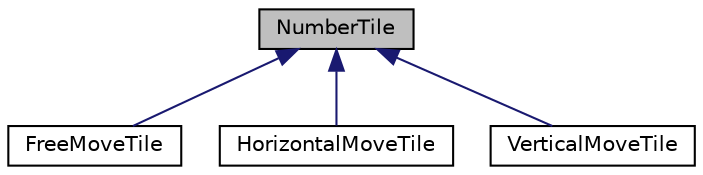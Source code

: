 digraph "NumberTile"
{
  edge [fontname="Helvetica",fontsize="10",labelfontname="Helvetica",labelfontsize="10"];
  node [fontname="Helvetica",fontsize="10",shape=record];
  Node0 [label="NumberTile",height=0.2,width=0.4,color="black", fillcolor="grey75", style="filled", fontcolor="black"];
  Node0 -> Node1 [dir="back",color="midnightblue",fontsize="10",style="solid",fontname="Helvetica"];
  Node1 [label="FreeMoveTile",height=0.2,width=0.4,color="black", fillcolor="white", style="filled",URL="$classFreeMoveTile.html"];
  Node0 -> Node2 [dir="back",color="midnightblue",fontsize="10",style="solid",fontname="Helvetica"];
  Node2 [label="HorizontalMoveTile",height=0.2,width=0.4,color="black", fillcolor="white", style="filled",URL="$classHorizontalMoveTile.html"];
  Node0 -> Node3 [dir="back",color="midnightblue",fontsize="10",style="solid",fontname="Helvetica"];
  Node3 [label="VerticalMoveTile",height=0.2,width=0.4,color="black", fillcolor="white", style="filled",URL="$classVerticalMoveTile.html"];
}
